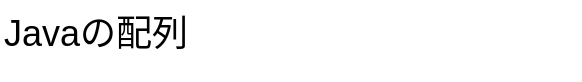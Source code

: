<mxfile version="18.0.1" type="device"><diagram id="BDI9iRB7pnNFW-Wu2j4W" name="ページ1"><mxGraphModel dx="1312" dy="1025" grid="1" gridSize="10" guides="1" tooltips="1" connect="1" arrows="1" fold="1" page="1" pageScale="1" pageWidth="827" pageHeight="1169" math="0" shadow="0"><root><mxCell id="0"/><mxCell id="1" parent="0"/><mxCell id="0hffllt7PcMI09apuitf-2" value="Javaの配列" style="text;html=1;strokeColor=none;fillColor=none;align=left;verticalAlign=top;whiteSpace=wrap;rounded=0;fontSize=18;" vertex="1" parent="1"><mxGeometry x="40" y="40" width="290" height="40" as="geometry"/></mxCell></root></mxGraphModel></diagram></mxfile>